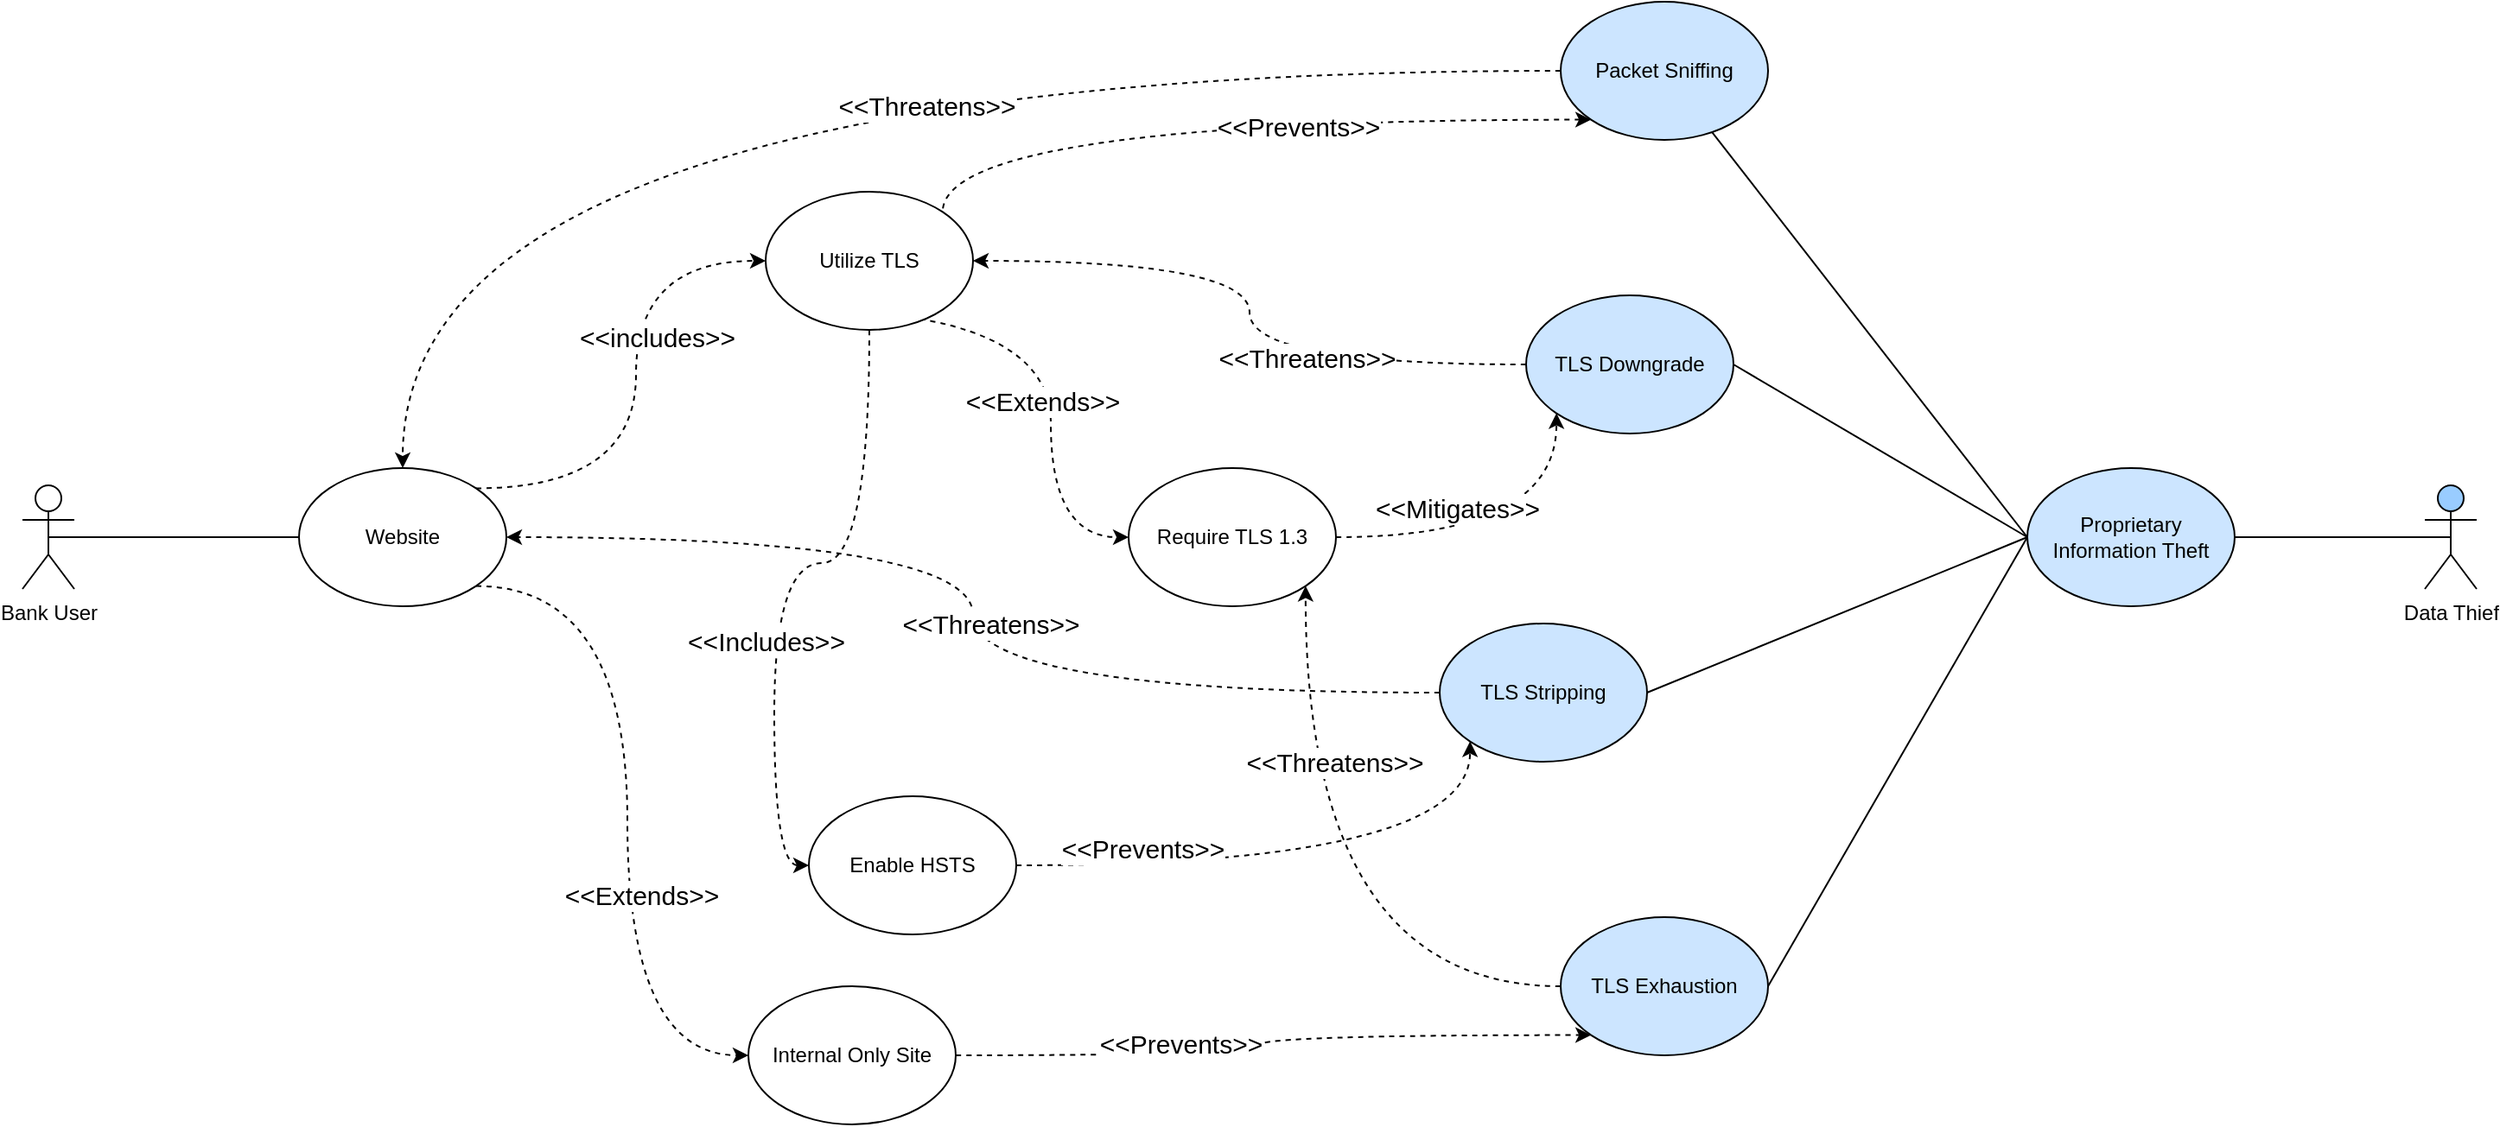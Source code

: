 <mxfile version="21.8.0" type="device">
  <diagram name="Page-1" id="daJ1U8mDf3gfgYco7bzk">
    <mxGraphModel dx="2074" dy="1128" grid="1" gridSize="10" guides="1" tooltips="1" connect="1" arrows="1" fold="1" page="1" pageScale="1" pageWidth="850" pageHeight="1100" math="0" shadow="0">
      <root>
        <mxCell id="0" />
        <mxCell id="1" parent="0" />
        <mxCell id="9pUlnr799w4WHmp7HDe4-10" style="rounded=0;orthogonalLoop=1;jettySize=auto;html=1;exitX=0.5;exitY=0.5;exitDx=0;exitDy=0;exitPerimeter=0;endArrow=none;endFill=0;" parent="1" source="9pUlnr799w4WHmp7HDe4-1" target="9pUlnr799w4WHmp7HDe4-9" edge="1">
          <mxGeometry relative="1" as="geometry" />
        </mxCell>
        <mxCell id="9pUlnr799w4WHmp7HDe4-1" value="Bank User" style="shape=umlActor;verticalLabelPosition=bottom;verticalAlign=top;html=1;outlineConnect=0;" parent="1" vertex="1">
          <mxGeometry x="40" y="330" width="30" height="60" as="geometry" />
        </mxCell>
        <mxCell id="0AewDM7R2hnaBqyxv9_Q-14" style="edgeStyle=orthogonalEdgeStyle;rounded=0;orthogonalLoop=1;jettySize=auto;html=1;exitX=1;exitY=0;exitDx=0;exitDy=0;entryX=0;entryY=0.5;entryDx=0;entryDy=0;curved=1;dashed=1;" parent="1" source="9pUlnr799w4WHmp7HDe4-9" target="0AewDM7R2hnaBqyxv9_Q-13" edge="1">
          <mxGeometry relative="1" as="geometry" />
        </mxCell>
        <mxCell id="0AewDM7R2hnaBqyxv9_Q-15" value="&lt;font style=&quot;font-size: 15px;&quot;&gt;&amp;lt;&amp;lt;includes&amp;gt;&amp;gt;&lt;/font&gt;" style="edgeLabel;html=1;align=center;verticalAlign=middle;resizable=0;points=[];" parent="0AewDM7R2hnaBqyxv9_Q-14" vertex="1" connectable="0">
          <mxGeometry x="0.206" y="-12" relative="1" as="geometry">
            <mxPoint as="offset" />
          </mxGeometry>
        </mxCell>
        <mxCell id="0AewDM7R2hnaBqyxv9_Q-23" style="edgeStyle=orthogonalEdgeStyle;rounded=0;orthogonalLoop=1;jettySize=auto;html=1;exitX=0;exitY=1;exitDx=0;exitDy=0;entryX=0;entryY=0.5;entryDx=0;entryDy=0;dashed=1;curved=1;" parent="1" source="0AewDM7R2hnaBqyxv9_Q-13" target="0AewDM7R2hnaBqyxv9_Q-22" edge="1">
          <mxGeometry relative="1" as="geometry" />
        </mxCell>
        <mxCell id="0AewDM7R2hnaBqyxv9_Q-24" value="&lt;font style=&quot;font-size: 15px;&quot;&gt;&amp;lt;&amp;lt;Extends&amp;gt;&amp;gt;&lt;/font&gt;" style="edgeLabel;html=1;align=center;verticalAlign=middle;resizable=0;points=[];" parent="0AewDM7R2hnaBqyxv9_Q-23" vertex="1" connectable="0">
          <mxGeometry x="0.259" y="4" relative="1" as="geometry">
            <mxPoint x="-9" y="-4" as="offset" />
          </mxGeometry>
        </mxCell>
        <mxCell id="0AewDM7R2hnaBqyxv9_Q-32" style="edgeStyle=orthogonalEdgeStyle;rounded=0;orthogonalLoop=1;jettySize=auto;html=1;exitX=1;exitY=1;exitDx=0;exitDy=0;entryX=0;entryY=0.5;entryDx=0;entryDy=0;curved=1;dashed=1;" parent="1" source="9pUlnr799w4WHmp7HDe4-9" target="0AewDM7R2hnaBqyxv9_Q-31" edge="1">
          <mxGeometry relative="1" as="geometry" />
        </mxCell>
        <mxCell id="0AewDM7R2hnaBqyxv9_Q-33" value="&lt;font style=&quot;font-size: 15px;&quot;&gt;&amp;lt;&amp;lt;Extends&amp;gt;&amp;gt;&lt;/font&gt;" style="edgeLabel;html=1;align=center;verticalAlign=middle;resizable=0;points=[];" parent="0AewDM7R2hnaBqyxv9_Q-32" vertex="1" connectable="0">
          <mxGeometry x="0.241" y="8" relative="1" as="geometry">
            <mxPoint as="offset" />
          </mxGeometry>
        </mxCell>
        <mxCell id="9pUlnr799w4WHmp7HDe4-9" value="Website" style="ellipse;whiteSpace=wrap;html=1;" parent="1" vertex="1">
          <mxGeometry x="200" y="320" width="120" height="80" as="geometry" />
        </mxCell>
        <mxCell id="BOQo1IsUWKPXBRxW1X1w-2" style="rounded=0;orthogonalLoop=1;jettySize=auto;html=1;endArrow=none;endFill=0;exitX=0.5;exitY=0.5;exitDx=0;exitDy=0;exitPerimeter=0;" edge="1" parent="1" source="9pUlnr799w4WHmp7HDe4-20" target="BOQo1IsUWKPXBRxW1X1w-1">
          <mxGeometry relative="1" as="geometry" />
        </mxCell>
        <mxCell id="9pUlnr799w4WHmp7HDe4-20" value="Data Thief" style="shape=umlActor;verticalLabelPosition=bottom;verticalAlign=top;html=1;outlineConnect=0;fillColor=#99CCFF;" parent="1" vertex="1">
          <mxGeometry x="1430" y="330" width="30" height="60" as="geometry" />
        </mxCell>
        <mxCell id="0AewDM7R2hnaBqyxv9_Q-8" style="rounded=0;orthogonalLoop=1;jettySize=auto;html=1;endArrow=none;endFill=0;entryX=0;entryY=0.5;entryDx=0;entryDy=0;" parent="1" source="0AewDM7R2hnaBqyxv9_Q-7" target="BOQo1IsUWKPXBRxW1X1w-1" edge="1">
          <mxGeometry relative="1" as="geometry">
            <mxPoint x="1180" y="630" as="targetPoint" />
          </mxGeometry>
        </mxCell>
        <mxCell id="0AewDM7R2hnaBqyxv9_Q-10" style="edgeStyle=orthogonalEdgeStyle;rounded=0;orthogonalLoop=1;jettySize=auto;html=1;exitX=0;exitY=0.5;exitDx=0;exitDy=0;curved=1;dashed=1;" parent="1" source="0AewDM7R2hnaBqyxv9_Q-7" target="9pUlnr799w4WHmp7HDe4-9" edge="1">
          <mxGeometry relative="1" as="geometry" />
        </mxCell>
        <mxCell id="0AewDM7R2hnaBqyxv9_Q-11" value="&lt;font style=&quot;font-size: 15px;&quot;&gt;&amp;lt;&amp;lt;Threatens&amp;gt;&amp;gt;&lt;/font&gt;" style="edgeLabel;html=1;align=center;verticalAlign=middle;resizable=0;points=[];" parent="0AewDM7R2hnaBqyxv9_Q-10" vertex="1" connectable="0">
          <mxGeometry x="-0.135" y="-1" relative="1" as="geometry">
            <mxPoint x="22" y="21" as="offset" />
          </mxGeometry>
        </mxCell>
        <mxCell id="0AewDM7R2hnaBqyxv9_Q-7" value="Packet Sniffing" style="ellipse;whiteSpace=wrap;html=1;fillColor=#CCE5FF;" parent="1" vertex="1">
          <mxGeometry x="930" y="50" width="120" height="80" as="geometry" />
        </mxCell>
        <mxCell id="0AewDM7R2hnaBqyxv9_Q-43" style="edgeStyle=orthogonalEdgeStyle;rounded=0;orthogonalLoop=1;jettySize=auto;html=1;entryX=0;entryY=0.5;entryDx=0;entryDy=0;curved=1;dashed=1;" parent="1" source="0AewDM7R2hnaBqyxv9_Q-13" target="0AewDM7R2hnaBqyxv9_Q-42" edge="1">
          <mxGeometry relative="1" as="geometry" />
        </mxCell>
        <mxCell id="0AewDM7R2hnaBqyxv9_Q-44" value="&lt;font style=&quot;font-size: 15px;&quot;&gt;&amp;lt;&amp;lt;Includes&amp;gt;&amp;gt;&lt;br&gt;&lt;/font&gt;" style="edgeLabel;html=1;align=center;verticalAlign=middle;resizable=0;points=[];" parent="0AewDM7R2hnaBqyxv9_Q-43" vertex="1" connectable="0">
          <mxGeometry x="-0.231" y="4" relative="1" as="geometry">
            <mxPoint x="-47" y="41" as="offset" />
          </mxGeometry>
        </mxCell>
        <mxCell id="0AewDM7R2hnaBqyxv9_Q-13" value="Utilize TLS" style="ellipse;whiteSpace=wrap;html=1;" parent="1" vertex="1">
          <mxGeometry x="470" y="160" width="120" height="80" as="geometry" />
        </mxCell>
        <mxCell id="0AewDM7R2hnaBqyxv9_Q-16" style="edgeStyle=orthogonalEdgeStyle;rounded=0;orthogonalLoop=1;jettySize=auto;html=1;exitX=0;exitY=1;exitDx=0;exitDy=0;curved=1;entryX=1;entryY=0;entryDx=0;entryDy=0;startArrow=classic;startFill=1;endArrow=none;endFill=0;dashed=1;" parent="1" source="0AewDM7R2hnaBqyxv9_Q-7" target="0AewDM7R2hnaBqyxv9_Q-13" edge="1">
          <mxGeometry relative="1" as="geometry">
            <mxPoint x="860" y="130" as="sourcePoint" />
            <mxPoint x="270" y="330" as="targetPoint" />
          </mxGeometry>
        </mxCell>
        <mxCell id="0AewDM7R2hnaBqyxv9_Q-17" value="&lt;font style=&quot;font-size: 15px;&quot;&gt;&amp;lt;&amp;lt;Prevents&amp;gt;&amp;gt;&lt;/font&gt;" style="edgeLabel;html=1;align=center;verticalAlign=middle;resizable=0;points=[];" parent="0AewDM7R2hnaBqyxv9_Q-16" vertex="1" connectable="0">
          <mxGeometry x="-0.135" y="-1" relative="1" as="geometry">
            <mxPoint x="16" y="4" as="offset" />
          </mxGeometry>
        </mxCell>
        <mxCell id="0AewDM7R2hnaBqyxv9_Q-20" style="edgeStyle=orthogonalEdgeStyle;rounded=0;orthogonalLoop=1;jettySize=auto;html=1;exitX=0;exitY=0.5;exitDx=0;exitDy=0;entryX=1;entryY=0.5;entryDx=0;entryDy=0;curved=1;dashed=1;" parent="1" source="0AewDM7R2hnaBqyxv9_Q-18" target="0AewDM7R2hnaBqyxv9_Q-13" edge="1">
          <mxGeometry relative="1" as="geometry" />
        </mxCell>
        <mxCell id="0AewDM7R2hnaBqyxv9_Q-21" value="&lt;font style=&quot;font-size: 15px;&quot;&gt;&amp;lt;&amp;lt;Threatens&amp;gt;&amp;gt;&lt;br&gt;&lt;/font&gt;" style="edgeLabel;html=1;align=center;verticalAlign=middle;resizable=0;points=[];" parent="0AewDM7R2hnaBqyxv9_Q-20" vertex="1" connectable="0">
          <mxGeometry x="-0.238" y="3" relative="1" as="geometry">
            <mxPoint x="18" y="-7" as="offset" />
          </mxGeometry>
        </mxCell>
        <mxCell id="0AewDM7R2hnaBqyxv9_Q-18" value="TLS Downgrade" style="ellipse;whiteSpace=wrap;html=1;fillColor=#CCE5FF;" parent="1" vertex="1">
          <mxGeometry x="910" y="220" width="120" height="80" as="geometry" />
        </mxCell>
        <mxCell id="0AewDM7R2hnaBqyxv9_Q-19" style="rounded=0;orthogonalLoop=1;jettySize=auto;html=1;entryX=0;entryY=0.5;entryDx=0;entryDy=0;endArrow=none;endFill=0;exitX=1;exitY=0.5;exitDx=0;exitDy=0;" parent="1" source="0AewDM7R2hnaBqyxv9_Q-18" target="BOQo1IsUWKPXBRxW1X1w-1" edge="1">
          <mxGeometry relative="1" as="geometry" />
        </mxCell>
        <mxCell id="0AewDM7R2hnaBqyxv9_Q-25" style="edgeStyle=orthogonalEdgeStyle;rounded=0;orthogonalLoop=1;jettySize=auto;html=1;exitX=1;exitY=0.5;exitDx=0;exitDy=0;entryX=0;entryY=1;entryDx=0;entryDy=0;curved=1;dashed=1;" parent="1" source="0AewDM7R2hnaBqyxv9_Q-22" target="0AewDM7R2hnaBqyxv9_Q-18" edge="1">
          <mxGeometry relative="1" as="geometry" />
        </mxCell>
        <mxCell id="0AewDM7R2hnaBqyxv9_Q-26" value="&lt;font style=&quot;font-size: 15px;&quot;&gt;&amp;lt;&amp;lt;Mitigates&amp;gt;&amp;gt;&lt;br&gt;&lt;/font&gt;" style="edgeLabel;html=1;align=center;verticalAlign=middle;resizable=0;points=[];" parent="0AewDM7R2hnaBqyxv9_Q-25" vertex="1" connectable="0">
          <mxGeometry x="0.031" y="17" relative="1" as="geometry">
            <mxPoint x="-33" as="offset" />
          </mxGeometry>
        </mxCell>
        <mxCell id="0AewDM7R2hnaBqyxv9_Q-22" value="Require TLS 1.3" style="ellipse;whiteSpace=wrap;html=1;" parent="1" vertex="1">
          <mxGeometry x="680" y="320" width="120" height="80" as="geometry" />
        </mxCell>
        <mxCell id="0AewDM7R2hnaBqyxv9_Q-29" style="edgeStyle=orthogonalEdgeStyle;rounded=0;orthogonalLoop=1;jettySize=auto;html=1;entryX=1;entryY=1;entryDx=0;entryDy=0;curved=1;dashed=1;" parent="1" source="0AewDM7R2hnaBqyxv9_Q-27" target="0AewDM7R2hnaBqyxv9_Q-22" edge="1">
          <mxGeometry relative="1" as="geometry" />
        </mxCell>
        <mxCell id="0AewDM7R2hnaBqyxv9_Q-30" value="&lt;font style=&quot;font-size: 15px;&quot;&gt;&amp;lt;&amp;lt;Threatens&amp;gt;&amp;gt;&lt;br&gt;&lt;/font&gt;" style="edgeLabel;html=1;align=center;verticalAlign=middle;resizable=0;points=[];" parent="0AewDM7R2hnaBqyxv9_Q-29" vertex="1" connectable="0">
          <mxGeometry x="-0.245" y="-8" relative="1" as="geometry">
            <mxPoint x="12" y="-122" as="offset" />
          </mxGeometry>
        </mxCell>
        <mxCell id="0AewDM7R2hnaBqyxv9_Q-27" value="TLS Exhaustion" style="ellipse;whiteSpace=wrap;html=1;fillColor=#CCE5FF;" parent="1" vertex="1">
          <mxGeometry x="930" y="580" width="120" height="80" as="geometry" />
        </mxCell>
        <mxCell id="0AewDM7R2hnaBqyxv9_Q-28" style="rounded=0;orthogonalLoop=1;jettySize=auto;html=1;exitX=1;exitY=0.5;exitDx=0;exitDy=0;entryX=0;entryY=0.5;entryDx=0;entryDy=0;endArrow=none;endFill=0;" parent="1" source="0AewDM7R2hnaBqyxv9_Q-27" target="BOQo1IsUWKPXBRxW1X1w-1" edge="1">
          <mxGeometry relative="1" as="geometry" />
        </mxCell>
        <mxCell id="0AewDM7R2hnaBqyxv9_Q-34" style="edgeStyle=orthogonalEdgeStyle;rounded=0;orthogonalLoop=1;jettySize=auto;html=1;exitX=1;exitY=0.5;exitDx=0;exitDy=0;entryX=0;entryY=1;entryDx=0;entryDy=0;curved=1;dashed=1;" parent="1" source="0AewDM7R2hnaBqyxv9_Q-31" target="0AewDM7R2hnaBqyxv9_Q-27" edge="1">
          <mxGeometry relative="1" as="geometry" />
        </mxCell>
        <mxCell id="0AewDM7R2hnaBqyxv9_Q-35" value="&lt;font style=&quot;font-size: 15px;&quot;&gt;&amp;lt;&amp;lt;Prevents&amp;gt;&amp;gt;&lt;/font&gt;" style="edgeLabel;html=1;align=center;verticalAlign=middle;resizable=0;points=[];" parent="0AewDM7R2hnaBqyxv9_Q-34" vertex="1" connectable="0">
          <mxGeometry x="-0.317" y="7" relative="1" as="geometry">
            <mxPoint as="offset" />
          </mxGeometry>
        </mxCell>
        <mxCell id="0AewDM7R2hnaBqyxv9_Q-31" value="Internal Only Site" style="ellipse;whiteSpace=wrap;html=1;" parent="1" vertex="1">
          <mxGeometry x="460" y="620" width="120" height="80" as="geometry" />
        </mxCell>
        <mxCell id="0AewDM7R2hnaBqyxv9_Q-40" style="edgeStyle=orthogonalEdgeStyle;rounded=0;orthogonalLoop=1;jettySize=auto;html=1;entryX=1;entryY=0.5;entryDx=0;entryDy=0;curved=1;dashed=1;" parent="1" source="0AewDM7R2hnaBqyxv9_Q-38" target="9pUlnr799w4WHmp7HDe4-9" edge="1">
          <mxGeometry relative="1" as="geometry" />
        </mxCell>
        <mxCell id="0AewDM7R2hnaBqyxv9_Q-41" value="&lt;font style=&quot;font-size: 15px;&quot;&gt;&amp;lt;&amp;lt;Threatens&amp;gt;&amp;gt;&lt;br&gt;&lt;/font&gt;" style="edgeLabel;html=1;align=center;verticalAlign=middle;resizable=0;points=[];" parent="0AewDM7R2hnaBqyxv9_Q-40" vertex="1" connectable="0">
          <mxGeometry x="-0.307" y="14" relative="1" as="geometry">
            <mxPoint x="-42" y="-54" as="offset" />
          </mxGeometry>
        </mxCell>
        <mxCell id="0AewDM7R2hnaBqyxv9_Q-38" value="TLS Stripping" style="ellipse;whiteSpace=wrap;html=1;fillColor=#CCE5FF;" parent="1" vertex="1">
          <mxGeometry x="860" y="410" width="120" height="80" as="geometry" />
        </mxCell>
        <mxCell id="0AewDM7R2hnaBqyxv9_Q-39" style="rounded=0;orthogonalLoop=1;jettySize=auto;html=1;exitX=1;exitY=0.5;exitDx=0;exitDy=0;entryX=0;entryY=0.5;entryDx=0;entryDy=0;endArrow=none;endFill=0;" parent="1" source="0AewDM7R2hnaBqyxv9_Q-38" target="BOQo1IsUWKPXBRxW1X1w-1" edge="1">
          <mxGeometry relative="1" as="geometry" />
        </mxCell>
        <mxCell id="0AewDM7R2hnaBqyxv9_Q-45" style="edgeStyle=orthogonalEdgeStyle;rounded=0;orthogonalLoop=1;jettySize=auto;html=1;entryX=0;entryY=1;entryDx=0;entryDy=0;dashed=1;curved=1;" parent="1" source="0AewDM7R2hnaBqyxv9_Q-42" target="0AewDM7R2hnaBqyxv9_Q-38" edge="1">
          <mxGeometry relative="1" as="geometry" />
        </mxCell>
        <mxCell id="0AewDM7R2hnaBqyxv9_Q-46" value="&lt;font style=&quot;font-size: 15px;&quot;&gt;&amp;lt;&amp;lt;Prevents&amp;gt;&amp;gt;&lt;br&gt;&lt;/font&gt;" style="edgeLabel;html=1;align=center;verticalAlign=middle;resizable=0;points=[];" parent="0AewDM7R2hnaBqyxv9_Q-45" vertex="1" connectable="0">
          <mxGeometry x="-0.057" y="13" relative="1" as="geometry">
            <mxPoint x="-85" y="3" as="offset" />
          </mxGeometry>
        </mxCell>
        <mxCell id="0AewDM7R2hnaBqyxv9_Q-42" value="Enable HSTS" style="ellipse;whiteSpace=wrap;html=1;" parent="1" vertex="1">
          <mxGeometry x="495" y="510" width="120" height="80" as="geometry" />
        </mxCell>
        <mxCell id="BOQo1IsUWKPXBRxW1X1w-1" value="Proprietary Information Theft" style="ellipse;whiteSpace=wrap;html=1;fillColor=#CCE5FF;" vertex="1" parent="1">
          <mxGeometry x="1200" y="320" width="120" height="80" as="geometry" />
        </mxCell>
      </root>
    </mxGraphModel>
  </diagram>
</mxfile>
